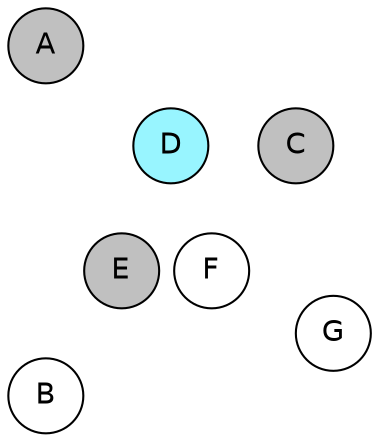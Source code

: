 
graph {

layout = circo;
mindist = .1

node [shape = circle, fontname = Helvetica, margin = 0, style = filled]
edge [style=invis]

subgraph 1 {
	E -- F -- F# -- G -- G# -- A -- A# -- B -- C -- C# -- D -- D# -- E
}

C [fillcolor = gray];
C# [fillcolor = gray];
D [fillcolor = cadetblue1];
D# [fillcolor = gray];
E [fillcolor = gray];
F [fillcolor = white];
F# [fillcolor = gray];
G [fillcolor = white];
G# [fillcolor = gray];
A [fillcolor = gray];
A# [fillcolor = white];
B [fillcolor = white];
}
